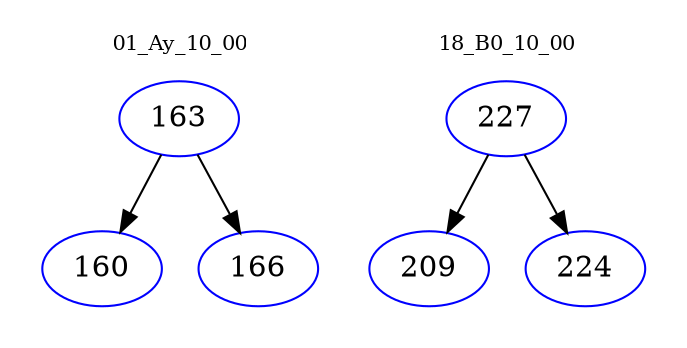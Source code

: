 digraph{
subgraph cluster_0 {
color = white
label = "01_Ay_10_00";
fontsize=10;
T0_163 [label="163", color="blue"]
T0_163 -> T0_160 [color="black"]
T0_160 [label="160", color="blue"]
T0_163 -> T0_166 [color="black"]
T0_166 [label="166", color="blue"]
}
subgraph cluster_1 {
color = white
label = "18_B0_10_00";
fontsize=10;
T1_227 [label="227", color="blue"]
T1_227 -> T1_209 [color="black"]
T1_209 [label="209", color="blue"]
T1_227 -> T1_224 [color="black"]
T1_224 [label="224", color="blue"]
}
}
